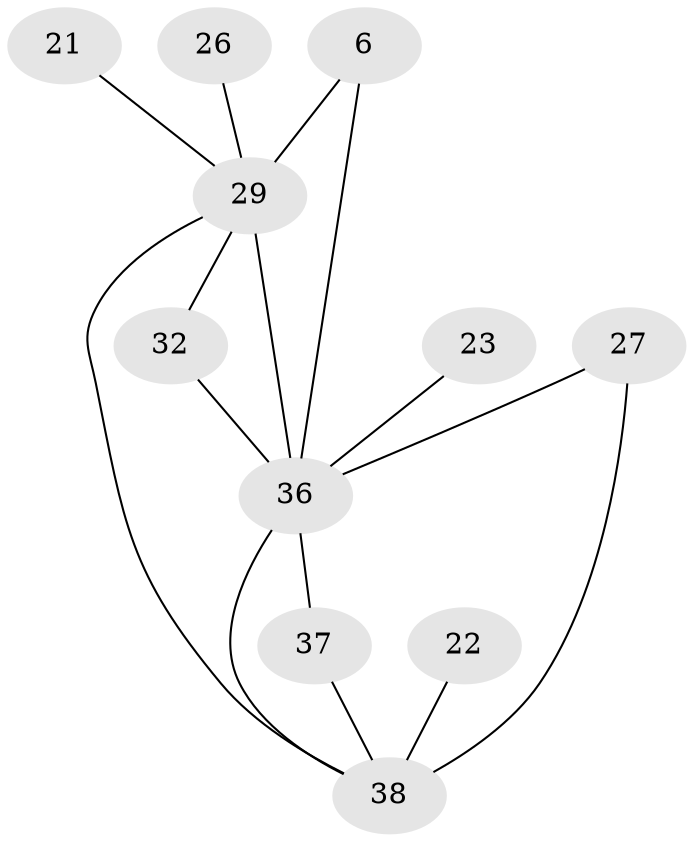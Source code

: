 // original degree distribution, {3: 0.21311475409836064, 2: 0.28688524590163933, 4: 0.05737704918032787, 1: 0.21311475409836064, 0: 0.20491803278688525, 6: 0.00819672131147541, 5: 0.01639344262295082}
// Generated by graph-tools (version 1.1) at 2025/35/03/04/25 23:35:55]
// undirected, 11 vertices, 15 edges
graph export_dot {
  node [color=gray90,style=filled];
  6;
  21;
  22;
  23;
  26;
  27;
  29;
  32;
  36;
  37;
  38;
  6 -- 29 [weight=2.0];
  6 -- 36 [weight=2.0];
  21 -- 29 [weight=1.0];
  22 -- 38 [weight=3.0];
  23 -- 36 [weight=1.0];
  26 -- 29 [weight=1.0];
  27 -- 36 [weight=1.0];
  27 -- 38 [weight=1.0];
  29 -- 32 [weight=1.0];
  29 -- 36 [weight=3.0];
  29 -- 38 [weight=1.0];
  32 -- 36 [weight=1.0];
  36 -- 37 [weight=2.0];
  36 -- 38 [weight=2.0];
  37 -- 38 [weight=1.0];
}
